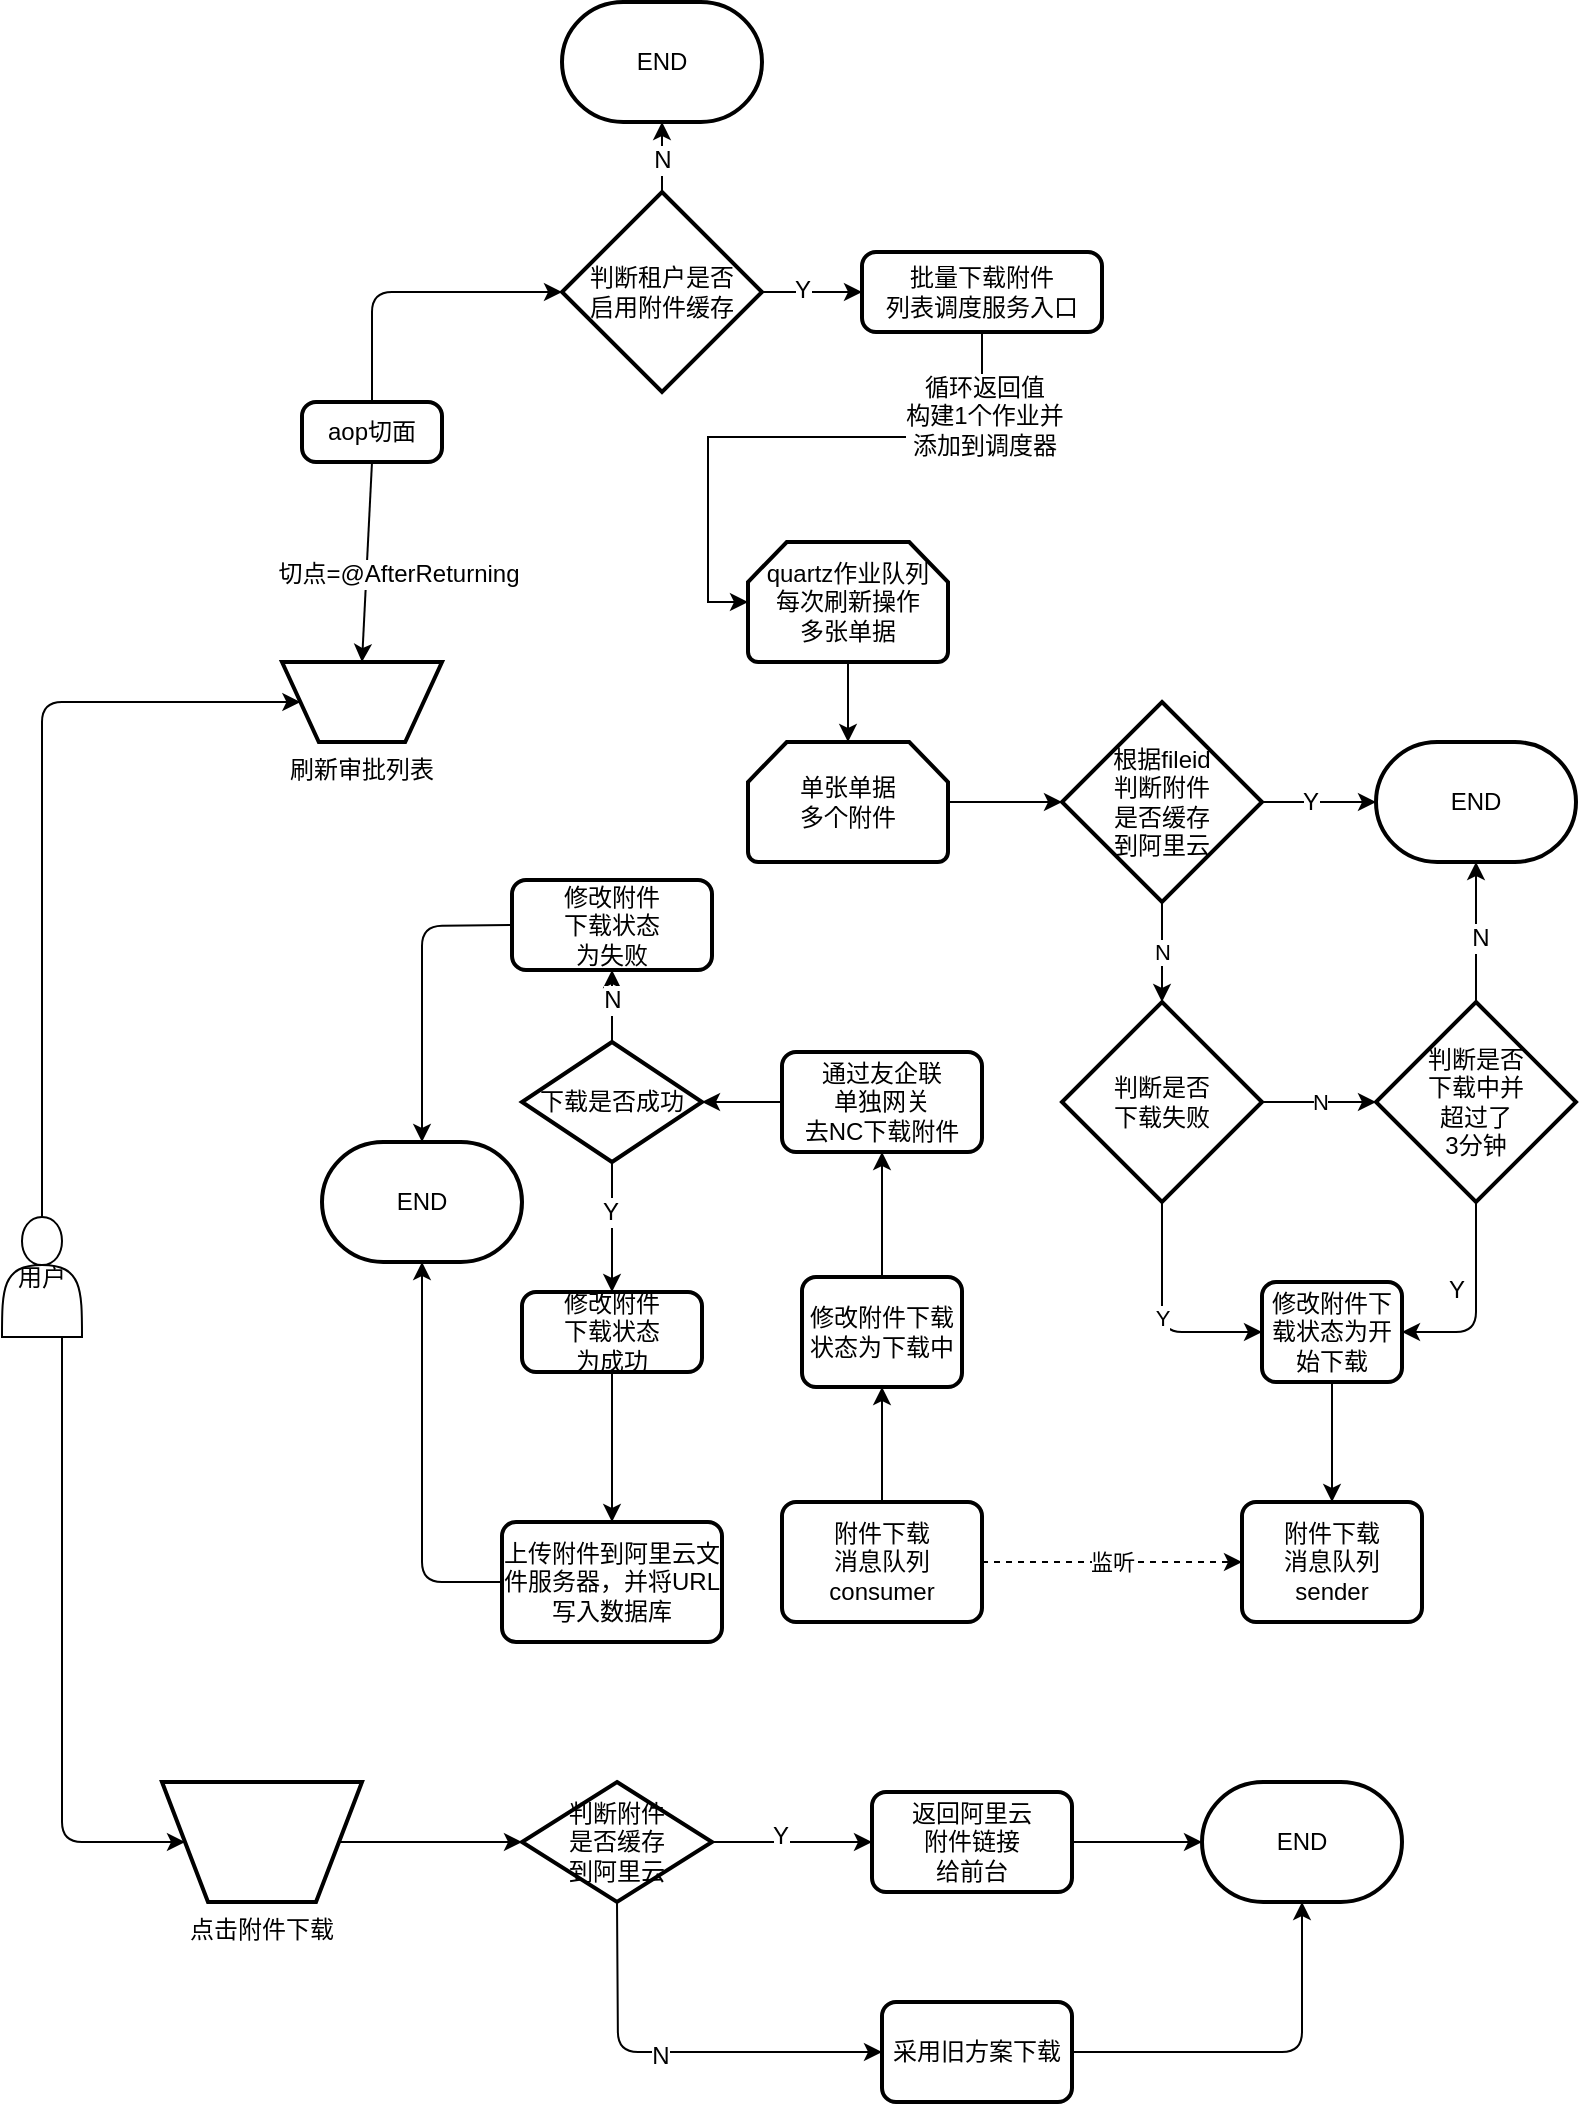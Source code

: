 <mxfile version="10.9.2" type="github"><diagram id="-shCRYkWItxpJG94rbVU" name="第 1 页"><mxGraphModel dx="918" dy="616" grid="1" gridSize="10" guides="1" tooltips="1" connect="1" arrows="1" fold="1" page="1" pageScale="1" pageWidth="827" pageHeight="1169" math="0" shadow="0"><root><mxCell id="0"/><mxCell id="1" parent="0"/><mxCell id="1IgI5NUjiJf5pjce6Y76-1" value="用户" style="shape=actor;whiteSpace=wrap;html=1;" vertex="1" parent="1"><mxGeometry x="20" y="617.5" width="40" height="60" as="geometry"/></mxCell><mxCell id="1IgI5NUjiJf5pjce6Y76-2" value="刷新审批列表" style="verticalLabelPosition=bottom;verticalAlign=top;html=1;strokeWidth=2;shape=trapezoid;perimeter=trapezoidPerimeter;whiteSpace=wrap;size=0.23;arcSize=10;flipV=1;" vertex="1" parent="1"><mxGeometry x="160" y="340" width="80" height="40" as="geometry"/></mxCell><mxCell id="1IgI5NUjiJf5pjce6Y76-4" value="" style="endArrow=classic;html=1;exitX=0.5;exitY=0;exitDx=0;exitDy=0;" edge="1" parent="1" source="1IgI5NUjiJf5pjce6Y76-1" target="1IgI5NUjiJf5pjce6Y76-2"><mxGeometry width="50" height="50" relative="1" as="geometry"><mxPoint x="200" y="420" as="sourcePoint"/><mxPoint x="250" y="370" as="targetPoint"/><Array as="points"><mxPoint x="40" y="360"/></Array></mxGeometry></mxCell><mxCell id="1IgI5NUjiJf5pjce6Y76-5" value="aop切面" style="rounded=1;whiteSpace=wrap;html=1;absoluteArcSize=1;arcSize=14;strokeWidth=2;" vertex="1" parent="1"><mxGeometry x="170" y="210" width="70" height="30" as="geometry"/></mxCell><mxCell id="1IgI5NUjiJf5pjce6Y76-6" value="" style="endArrow=classic;html=1;entryX=0.5;entryY=0;entryDx=0;entryDy=0;exitX=0.5;exitY=1;exitDx=0;exitDy=0;" edge="1" parent="1" source="1IgI5NUjiJf5pjce6Y76-5" target="1IgI5NUjiJf5pjce6Y76-2"><mxGeometry width="50" height="50" relative="1" as="geometry"><mxPoint x="390" y="440" as="sourcePoint"/><mxPoint x="440" y="390" as="targetPoint"/></mxGeometry></mxCell><mxCell id="1IgI5NUjiJf5pjce6Y76-7" value="切点=@AfterReturning" style="text;html=1;resizable=0;points=[];align=center;verticalAlign=middle;labelBackgroundColor=#ffffff;" vertex="1" connectable="0" parent="1IgI5NUjiJf5pjce6Y76-6"><mxGeometry x="0.13" relative="1" as="geometry"><mxPoint x="16" y="-0.5" as="offset"/></mxGeometry></mxCell><mxCell id="1IgI5NUjiJf5pjce6Y76-8" value="批量下载附件&lt;br&gt;列表调度服务入口" style="rounded=1;whiteSpace=wrap;html=1;absoluteArcSize=1;arcSize=14;strokeWidth=2;" vertex="1" parent="1"><mxGeometry x="450" y="135" width="120" height="40" as="geometry"/></mxCell><mxCell id="1IgI5NUjiJf5pjce6Y76-9" value="判断租户是否&lt;br&gt;启用附件缓存" style="strokeWidth=2;html=1;shape=mxgraph.flowchart.decision;whiteSpace=wrap;" vertex="1" parent="1"><mxGeometry x="300" y="105" width="100" height="100" as="geometry"/></mxCell><mxCell id="1IgI5NUjiJf5pjce6Y76-10" value="" style="endArrow=classic;html=1;entryX=0;entryY=0.5;entryDx=0;entryDy=0;entryPerimeter=0;exitX=0.5;exitY=0;exitDx=0;exitDy=0;endFill=1;" edge="1" parent="1" source="1IgI5NUjiJf5pjce6Y76-5" target="1IgI5NUjiJf5pjce6Y76-9"><mxGeometry width="50" height="50" relative="1" as="geometry"><mxPoint x="210" y="170" as="sourcePoint"/><mxPoint x="260" y="120" as="targetPoint"/><Array as="points"><mxPoint x="205" y="155"/></Array></mxGeometry></mxCell><mxCell id="1IgI5NUjiJf5pjce6Y76-11" value="" style="endArrow=classic;html=1;entryX=0;entryY=0.5;entryDx=0;entryDy=0;exitX=1;exitY=0.5;exitDx=0;exitDy=0;exitPerimeter=0;" edge="1" parent="1" source="1IgI5NUjiJf5pjce6Y76-9" target="1IgI5NUjiJf5pjce6Y76-8"><mxGeometry width="50" height="50" relative="1" as="geometry"><mxPoint x="430" y="200" as="sourcePoint"/><mxPoint x="480" y="150" as="targetPoint"/></mxGeometry></mxCell><mxCell id="1IgI5NUjiJf5pjce6Y76-12" value="Y" style="text;html=1;resizable=0;points=[];align=center;verticalAlign=middle;labelBackgroundColor=#ffffff;" vertex="1" connectable="0" parent="1IgI5NUjiJf5pjce6Y76-11"><mxGeometry x="-0.218" y="1" relative="1" as="geometry"><mxPoint as="offset"/></mxGeometry></mxCell><mxCell id="1IgI5NUjiJf5pjce6Y76-13" value="END" style="strokeWidth=2;html=1;shape=mxgraph.flowchart.terminator;whiteSpace=wrap;" vertex="1" parent="1"><mxGeometry x="300" y="10" width="100" height="60" as="geometry"/></mxCell><mxCell id="1IgI5NUjiJf5pjce6Y76-14" value="" style="endArrow=classic;html=1;entryX=0.5;entryY=1;entryDx=0;entryDy=0;entryPerimeter=0;exitX=0.5;exitY=0;exitDx=0;exitDy=0;exitPerimeter=0;" edge="1" parent="1" source="1IgI5NUjiJf5pjce6Y76-9" target="1IgI5NUjiJf5pjce6Y76-13"><mxGeometry width="50" height="50" relative="1" as="geometry"><mxPoint x="250" y="130" as="sourcePoint"/><mxPoint x="300" y="80" as="targetPoint"/></mxGeometry></mxCell><mxCell id="1IgI5NUjiJf5pjce6Y76-15" value="N" style="text;html=1;resizable=0;points=[];align=center;verticalAlign=middle;labelBackgroundColor=#ffffff;" vertex="1" connectable="0" parent="1IgI5NUjiJf5pjce6Y76-14"><mxGeometry x="-0.086" relative="1" as="geometry"><mxPoint as="offset"/></mxGeometry></mxCell><mxCell id="1IgI5NUjiJf5pjce6Y76-18" value="" style="edgeStyle=orthogonalEdgeStyle;rounded=0;orthogonalLoop=1;jettySize=auto;html=1;endArrow=none;endFill=0;startArrow=classic;startFill=1;exitX=0;exitY=0.5;exitDx=0;exitDy=0;exitPerimeter=0;" edge="1" parent="1" source="1IgI5NUjiJf5pjce6Y76-19" target="1IgI5NUjiJf5pjce6Y76-8"><mxGeometry relative="1" as="geometry"><mxPoint x="640" y="155" as="sourcePoint"/></mxGeometry></mxCell><mxCell id="1IgI5NUjiJf5pjce6Y76-22" value="循环返回值&lt;br&gt;构建1个作业并&lt;br&gt;添加到调度器" style="text;html=1;resizable=0;points=[];align=center;verticalAlign=middle;labelBackgroundColor=#ffffff;" vertex="1" connectable="0" parent="1IgI5NUjiJf5pjce6Y76-18"><mxGeometry x="0.714" y="-1" relative="1" as="geometry"><mxPoint as="offset"/></mxGeometry></mxCell><mxCell id="1IgI5NUjiJf5pjce6Y76-19" value="quartz作业队列&lt;br&gt;每次刷新操作&lt;br&gt;多张单据&lt;br&gt;" style="strokeWidth=2;html=1;shape=mxgraph.flowchart.loop_limit;whiteSpace=wrap;" vertex="1" parent="1"><mxGeometry x="393" y="280" width="100" height="60" as="geometry"/></mxCell><mxCell id="1IgI5NUjiJf5pjce6Y76-23" value="根据fileid&lt;br&gt;判断附件&lt;br&gt;是否缓存&lt;br&gt;到阿里云" style="strokeWidth=2;html=1;shape=mxgraph.flowchart.decision;whiteSpace=wrap;" vertex="1" parent="1"><mxGeometry x="550" y="360" width="100" height="100" as="geometry"/></mxCell><mxCell id="1IgI5NUjiJf5pjce6Y76-25" value="单张单据&lt;br&gt;多个附件&lt;br&gt;" style="strokeWidth=2;html=1;shape=mxgraph.flowchart.loop_limit;whiteSpace=wrap;" vertex="1" parent="1"><mxGeometry x="393" y="380" width="100" height="60" as="geometry"/></mxCell><mxCell id="1IgI5NUjiJf5pjce6Y76-26" value="" style="endArrow=classic;html=1;entryX=0.5;entryY=0;entryDx=0;entryDy=0;entryPerimeter=0;exitX=0.5;exitY=1;exitDx=0;exitDy=0;exitPerimeter=0;" edge="1" parent="1" source="1IgI5NUjiJf5pjce6Y76-19" target="1IgI5NUjiJf5pjce6Y76-25"><mxGeometry width="50" height="50" relative="1" as="geometry"><mxPoint x="420" y="390" as="sourcePoint"/><mxPoint x="470" y="340" as="targetPoint"/></mxGeometry></mxCell><mxCell id="1IgI5NUjiJf5pjce6Y76-27" value="" style="endArrow=classic;html=1;entryX=0;entryY=0.5;entryDx=0;entryDy=0;entryPerimeter=0;exitX=1;exitY=0.5;exitDx=0;exitDy=0;exitPerimeter=0;" edge="1" parent="1" source="1IgI5NUjiJf5pjce6Y76-25" target="1IgI5NUjiJf5pjce6Y76-23"><mxGeometry width="50" height="50" relative="1" as="geometry"><mxPoint x="490" y="430" as="sourcePoint"/><mxPoint x="540" y="380" as="targetPoint"/></mxGeometry></mxCell><mxCell id="1IgI5NUjiJf5pjce6Y76-28" value="END" style="strokeWidth=2;html=1;shape=mxgraph.flowchart.terminator;whiteSpace=wrap;" vertex="1" parent="1"><mxGeometry x="707" y="380" width="100" height="60" as="geometry"/></mxCell><mxCell id="1IgI5NUjiJf5pjce6Y76-29" value="" style="endArrow=classic;html=1;entryX=0;entryY=0.5;entryDx=0;entryDy=0;entryPerimeter=0;exitX=1;exitY=0.5;exitDx=0;exitDy=0;exitPerimeter=0;" edge="1" parent="1" source="1IgI5NUjiJf5pjce6Y76-23" target="1IgI5NUjiJf5pjce6Y76-28"><mxGeometry width="50" height="50" relative="1" as="geometry"><mxPoint x="650" y="440" as="sourcePoint"/><mxPoint x="700" y="390" as="targetPoint"/></mxGeometry></mxCell><mxCell id="1IgI5NUjiJf5pjce6Y76-30" value="Y" style="text;html=1;resizable=0;points=[];align=center;verticalAlign=middle;labelBackgroundColor=#ffffff;" vertex="1" connectable="0" parent="1IgI5NUjiJf5pjce6Y76-29"><mxGeometry x="-0.158" relative="1" as="geometry"><mxPoint as="offset"/></mxGeometry></mxCell><mxCell id="1IgI5NUjiJf5pjce6Y76-31" value="附件下载&lt;br&gt;消息队列&lt;br&gt;sender&lt;br&gt;" style="rounded=1;whiteSpace=wrap;html=1;absoluteArcSize=1;arcSize=14;strokeWidth=2;" vertex="1" parent="1"><mxGeometry x="640" y="760" width="90" height="60" as="geometry"/></mxCell><mxCell id="1IgI5NUjiJf5pjce6Y76-34" value="附件下载&lt;br&gt;消息队列&lt;br&gt;consumer&lt;br&gt;" style="rounded=1;whiteSpace=wrap;html=1;absoluteArcSize=1;arcSize=14;strokeWidth=2;" vertex="1" parent="1"><mxGeometry x="410" y="760" width="100" height="60" as="geometry"/></mxCell><mxCell id="1IgI5NUjiJf5pjce6Y76-35" value="监听" style="endArrow=classic;dashed=1;html=1;entryX=0;entryY=0.5;entryDx=0;entryDy=0;exitX=1;exitY=0.5;exitDx=0;exitDy=0;endFill=1;" edge="1" parent="1" source="1IgI5NUjiJf5pjce6Y76-34" target="1IgI5NUjiJf5pjce6Y76-31"><mxGeometry width="50" height="50" relative="1" as="geometry"><mxPoint x="400" y="660" as="sourcePoint"/><mxPoint x="450" y="610" as="targetPoint"/></mxGeometry></mxCell><mxCell id="1IgI5NUjiJf5pjce6Y76-37" value="判断是否&lt;br&gt;下载失败" style="strokeWidth=2;html=1;shape=mxgraph.flowchart.decision;whiteSpace=wrap;" vertex="1" parent="1"><mxGeometry x="550" y="510" width="100" height="100" as="geometry"/></mxCell><mxCell id="1IgI5NUjiJf5pjce6Y76-38" value="N" style="endArrow=classic;html=1;entryX=0.5;entryY=0;entryDx=0;entryDy=0;entryPerimeter=0;exitX=0.5;exitY=1;exitDx=0;exitDy=0;exitPerimeter=0;" edge="1" parent="1" source="1IgI5NUjiJf5pjce6Y76-23" target="1IgI5NUjiJf5pjce6Y76-37"><mxGeometry width="50" height="50" relative="1" as="geometry"><mxPoint x="570" y="510" as="sourcePoint"/><mxPoint x="620" y="460" as="targetPoint"/></mxGeometry></mxCell><mxCell id="1IgI5NUjiJf5pjce6Y76-43" value="判断是否&lt;br&gt;下载中并&lt;br&gt;超过了&lt;br&gt;3分钟" style="strokeWidth=2;html=1;shape=mxgraph.flowchart.decision;whiteSpace=wrap;" vertex="1" parent="1"><mxGeometry x="707" y="510" width="100" height="100" as="geometry"/></mxCell><mxCell id="1IgI5NUjiJf5pjce6Y76-45" value="修改附件下载状态为开始下载" style="rounded=1;whiteSpace=wrap;html=1;absoluteArcSize=1;arcSize=14;strokeWidth=2;" vertex="1" parent="1"><mxGeometry x="650" y="650" width="70" height="50" as="geometry"/></mxCell><mxCell id="1IgI5NUjiJf5pjce6Y76-46" value="Y" style="endArrow=classic;html=1;entryX=0;entryY=0.5;entryDx=0;entryDy=0;exitX=0.5;exitY=1;exitDx=0;exitDy=0;exitPerimeter=0;" edge="1" parent="1" source="1IgI5NUjiJf5pjce6Y76-37" target="1IgI5NUjiJf5pjce6Y76-45"><mxGeometry width="50" height="50" relative="1" as="geometry"><mxPoint x="580" y="700" as="sourcePoint"/><mxPoint x="630" y="650" as="targetPoint"/><Array as="points"><mxPoint x="600" y="675"/></Array></mxGeometry></mxCell><mxCell id="1IgI5NUjiJf5pjce6Y76-47" value="" style="endArrow=classic;html=1;entryX=1;entryY=0.5;entryDx=0;entryDy=0;exitX=0.5;exitY=1;exitDx=0;exitDy=0;exitPerimeter=0;" edge="1" parent="1" source="1IgI5NUjiJf5pjce6Y76-43" target="1IgI5NUjiJf5pjce6Y76-45"><mxGeometry width="50" height="50" relative="1" as="geometry"><mxPoint x="780" y="710" as="sourcePoint"/><mxPoint x="830" y="660" as="targetPoint"/><Array as="points"><mxPoint x="757" y="675"/></Array></mxGeometry></mxCell><mxCell id="1IgI5NUjiJf5pjce6Y76-48" value="Y" style="text;html=1;resizable=0;points=[];align=center;verticalAlign=middle;labelBackgroundColor=#ffffff;" vertex="1" connectable="0" parent="1IgI5NUjiJf5pjce6Y76-47"><mxGeometry x="-0.113" y="1" relative="1" as="geometry"><mxPoint x="-11" y="-1" as="offset"/></mxGeometry></mxCell><mxCell id="1IgI5NUjiJf5pjce6Y76-49" value="N" style="endArrow=classic;html=1;entryX=0;entryY=0.5;entryDx=0;entryDy=0;entryPerimeter=0;exitX=1;exitY=0.5;exitDx=0;exitDy=0;exitPerimeter=0;" edge="1" parent="1" source="1IgI5NUjiJf5pjce6Y76-37" target="1IgI5NUjiJf5pjce6Y76-43"><mxGeometry width="50" height="50" relative="1" as="geometry"><mxPoint x="660" y="540" as="sourcePoint"/><mxPoint x="710" y="490" as="targetPoint"/></mxGeometry></mxCell><mxCell id="1IgI5NUjiJf5pjce6Y76-50" value="" style="endArrow=classic;html=1;exitX=0.5;exitY=0;exitDx=0;exitDy=0;exitPerimeter=0;" edge="1" parent="1" source="1IgI5NUjiJf5pjce6Y76-43" target="1IgI5NUjiJf5pjce6Y76-28"><mxGeometry width="50" height="50" relative="1" as="geometry"><mxPoint x="730" y="510" as="sourcePoint"/><mxPoint x="780" y="460" as="targetPoint"/></mxGeometry></mxCell><mxCell id="1IgI5NUjiJf5pjce6Y76-51" value="N" style="text;html=1;resizable=0;points=[];align=center;verticalAlign=middle;labelBackgroundColor=#ffffff;" vertex="1" connectable="0" parent="1IgI5NUjiJf5pjce6Y76-50"><mxGeometry x="-0.086" y="-2" relative="1" as="geometry"><mxPoint as="offset"/></mxGeometry></mxCell><mxCell id="1IgI5NUjiJf5pjce6Y76-52" value="" style="endArrow=classic;html=1;entryX=0.5;entryY=0;entryDx=0;entryDy=0;exitX=0.5;exitY=1;exitDx=0;exitDy=0;" edge="1" parent="1" source="1IgI5NUjiJf5pjce6Y76-45" target="1IgI5NUjiJf5pjce6Y76-31"><mxGeometry width="50" height="50" relative="1" as="geometry"><mxPoint x="530" y="740" as="sourcePoint"/><mxPoint x="580" y="690" as="targetPoint"/></mxGeometry></mxCell><mxCell id="1IgI5NUjiJf5pjce6Y76-53" value="修改附件下载状态为下载中" style="rounded=1;whiteSpace=wrap;html=1;absoluteArcSize=1;arcSize=14;strokeWidth=2;" vertex="1" parent="1"><mxGeometry x="420" y="647.5" width="80" height="55" as="geometry"/></mxCell><mxCell id="1IgI5NUjiJf5pjce6Y76-54" value="" style="endArrow=classic;html=1;entryX=0.5;entryY=1;entryDx=0;entryDy=0;exitX=0.5;exitY=0;exitDx=0;exitDy=0;" edge="1" parent="1" source="1IgI5NUjiJf5pjce6Y76-34" target="1IgI5NUjiJf5pjce6Y76-53"><mxGeometry width="50" height="50" relative="1" as="geometry"><mxPoint x="420" y="760" as="sourcePoint"/><mxPoint x="470" y="710" as="targetPoint"/></mxGeometry></mxCell><mxCell id="1IgI5NUjiJf5pjce6Y76-55" value="通过友企联&lt;br&gt;单独网关&lt;br&gt;去NC下载附件" style="rounded=1;whiteSpace=wrap;html=1;absoluteArcSize=1;arcSize=14;strokeWidth=2;" vertex="1" parent="1"><mxGeometry x="410" y="535" width="100" height="50" as="geometry"/></mxCell><mxCell id="1IgI5NUjiJf5pjce6Y76-56" value="" style="endArrow=classic;html=1;entryX=0.5;entryY=1;entryDx=0;entryDy=0;exitX=0.5;exitY=0;exitDx=0;exitDy=0;" edge="1" parent="1" source="1IgI5NUjiJf5pjce6Y76-53" target="1IgI5NUjiJf5pjce6Y76-55"><mxGeometry width="50" height="50" relative="1" as="geometry"><mxPoint x="340" y="640" as="sourcePoint"/><mxPoint x="390" y="590" as="targetPoint"/></mxGeometry></mxCell><mxCell id="1IgI5NUjiJf5pjce6Y76-57" value="下载是否成功" style="strokeWidth=2;html=1;shape=mxgraph.flowchart.decision;whiteSpace=wrap;" vertex="1" parent="1"><mxGeometry x="280" y="530" width="90" height="60" as="geometry"/></mxCell><mxCell id="1IgI5NUjiJf5pjce6Y76-58" value="" style="endArrow=classic;html=1;entryX=1;entryY=0.5;entryDx=0;entryDy=0;entryPerimeter=0;exitX=0;exitY=0.5;exitDx=0;exitDy=0;" edge="1" parent="1" source="1IgI5NUjiJf5pjce6Y76-55" target="1IgI5NUjiJf5pjce6Y76-57"><mxGeometry width="50" height="50" relative="1" as="geometry"><mxPoint x="370" y="510" as="sourcePoint"/><mxPoint x="420" y="460" as="targetPoint"/></mxGeometry></mxCell><mxCell id="1IgI5NUjiJf5pjce6Y76-59" value="修改附件&lt;br&gt;下载状态&lt;br&gt;为成功" style="rounded=1;whiteSpace=wrap;html=1;absoluteArcSize=1;arcSize=14;strokeWidth=2;" vertex="1" parent="1"><mxGeometry x="280" y="655" width="90" height="40" as="geometry"/></mxCell><mxCell id="1IgI5NUjiJf5pjce6Y76-60" value="" style="endArrow=classic;html=1;entryX=0.5;entryY=0;entryDx=0;entryDy=0;exitX=0.5;exitY=1;exitDx=0;exitDy=0;exitPerimeter=0;" edge="1" parent="1" source="1IgI5NUjiJf5pjce6Y76-57" target="1IgI5NUjiJf5pjce6Y76-59"><mxGeometry width="50" height="50" relative="1" as="geometry"><mxPoint x="170" y="650" as="sourcePoint"/><mxPoint x="220" y="600" as="targetPoint"/></mxGeometry></mxCell><mxCell id="1IgI5NUjiJf5pjce6Y76-67" value="Y" style="text;html=1;resizable=0;points=[];align=center;verticalAlign=middle;labelBackgroundColor=#ffffff;" vertex="1" connectable="0" parent="1IgI5NUjiJf5pjce6Y76-60"><mxGeometry x="-0.231" y="-1" relative="1" as="geometry"><mxPoint as="offset"/></mxGeometry></mxCell><mxCell id="1IgI5NUjiJf5pjce6Y76-61" value="上传附件到阿里云文件服务器，并将URL写入数据库" style="rounded=1;whiteSpace=wrap;html=1;absoluteArcSize=1;arcSize=14;strokeWidth=2;" vertex="1" parent="1"><mxGeometry x="270" y="770" width="110" height="60" as="geometry"/></mxCell><mxCell id="1IgI5NUjiJf5pjce6Y76-62" value="" style="endArrow=classic;html=1;entryX=0.5;entryY=0;entryDx=0;entryDy=0;exitX=0.5;exitY=1;exitDx=0;exitDy=0;" edge="1" parent="1" source="1IgI5NUjiJf5pjce6Y76-59" target="1IgI5NUjiJf5pjce6Y76-61"><mxGeometry width="50" height="50" relative="1" as="geometry"><mxPoint x="300" y="750" as="sourcePoint"/><mxPoint x="350" y="700" as="targetPoint"/></mxGeometry></mxCell><mxCell id="1IgI5NUjiJf5pjce6Y76-63" value="END" style="strokeWidth=2;html=1;shape=mxgraph.flowchart.terminator;whiteSpace=wrap;" vertex="1" parent="1"><mxGeometry x="180" y="580" width="100" height="60" as="geometry"/></mxCell><mxCell id="1IgI5NUjiJf5pjce6Y76-64" value="" style="endArrow=classic;html=1;entryX=0.5;entryY=1;entryDx=0;entryDy=0;entryPerimeter=0;exitX=0;exitY=0.5;exitDx=0;exitDy=0;" edge="1" parent="1" source="1IgI5NUjiJf5pjce6Y76-61" target="1IgI5NUjiJf5pjce6Y76-63"><mxGeometry width="50" height="50" relative="1" as="geometry"><mxPoint x="230" y="830" as="sourcePoint"/><mxPoint x="280" y="780" as="targetPoint"/><Array as="points"><mxPoint x="230" y="800"/></Array></mxGeometry></mxCell><mxCell id="1IgI5NUjiJf5pjce6Y76-65" value="修改附件&lt;br&gt;下载状态&lt;br&gt;为失败" style="rounded=1;whiteSpace=wrap;html=1;absoluteArcSize=1;arcSize=14;strokeWidth=2;" vertex="1" parent="1"><mxGeometry x="275" y="449" width="100" height="45" as="geometry"/></mxCell><mxCell id="1IgI5NUjiJf5pjce6Y76-66" value="" style="endArrow=classic;html=1;entryX=0.5;entryY=1;entryDx=0;entryDy=0;exitX=0.5;exitY=0;exitDx=0;exitDy=0;exitPerimeter=0;" edge="1" parent="1" source="1IgI5NUjiJf5pjce6Y76-57" target="1IgI5NUjiJf5pjce6Y76-65"><mxGeometry width="50" height="50" relative="1" as="geometry"><mxPoint x="190" y="620" as="sourcePoint"/><mxPoint x="240" y="570" as="targetPoint"/></mxGeometry></mxCell><mxCell id="1IgI5NUjiJf5pjce6Y76-68" value="N" style="text;html=1;resizable=0;points=[];align=center;verticalAlign=middle;labelBackgroundColor=#ffffff;" vertex="1" connectable="0" parent="1IgI5NUjiJf5pjce6Y76-66"><mxGeometry x="0.167" relative="1" as="geometry"><mxPoint as="offset"/></mxGeometry></mxCell><mxCell id="1IgI5NUjiJf5pjce6Y76-70" value="" style="endArrow=classic;html=1;entryX=0.5;entryY=0;entryDx=0;entryDy=0;entryPerimeter=0;exitX=0;exitY=0.5;exitDx=0;exitDy=0;" edge="1" parent="1" source="1IgI5NUjiJf5pjce6Y76-65" target="1IgI5NUjiJf5pjce6Y76-63"><mxGeometry width="50" height="50" relative="1" as="geometry"><mxPoint x="210" y="530" as="sourcePoint"/><mxPoint x="260" y="480" as="targetPoint"/><Array as="points"><mxPoint x="230" y="472"/></Array></mxGeometry></mxCell><mxCell id="1IgI5NUjiJf5pjce6Y76-71" value="点击附件下载" style="verticalLabelPosition=bottom;verticalAlign=top;html=1;strokeWidth=2;shape=trapezoid;perimeter=trapezoidPerimeter;whiteSpace=wrap;size=0.23;arcSize=10;flipV=1;" vertex="1" parent="1"><mxGeometry x="100" y="900" width="100" height="60" as="geometry"/></mxCell><mxCell id="1IgI5NUjiJf5pjce6Y76-72" value="" style="endArrow=classic;html=1;exitX=0.75;exitY=1;exitDx=0;exitDy=0;" edge="1" parent="1" source="1IgI5NUjiJf5pjce6Y76-1" target="1IgI5NUjiJf5pjce6Y76-71"><mxGeometry width="50" height="50" relative="1" as="geometry"><mxPoint x="50" y="800" as="sourcePoint"/><mxPoint x="100" y="750" as="targetPoint"/><Array as="points"><mxPoint x="50" y="930"/></Array></mxGeometry></mxCell><mxCell id="1IgI5NUjiJf5pjce6Y76-73" value="判断附件&lt;br&gt;是否缓存&lt;br&gt;到阿里云" style="strokeWidth=2;html=1;shape=mxgraph.flowchart.decision;whiteSpace=wrap;" vertex="1" parent="1"><mxGeometry x="280" y="900" width="95" height="60" as="geometry"/></mxCell><mxCell id="1IgI5NUjiJf5pjce6Y76-74" value="" style="endArrow=classic;html=1;entryX=0;entryY=0.5;entryDx=0;entryDy=0;entryPerimeter=0;exitX=1;exitY=0.5;exitDx=0;exitDy=0;" edge="1" parent="1" source="1IgI5NUjiJf5pjce6Y76-71" target="1IgI5NUjiJf5pjce6Y76-73"><mxGeometry width="50" height="50" relative="1" as="geometry"><mxPoint x="210" y="960" as="sourcePoint"/><mxPoint x="260" y="910" as="targetPoint"/></mxGeometry></mxCell><mxCell id="1IgI5NUjiJf5pjce6Y76-75" value="返回阿里云&lt;br&gt;附件链接&lt;br&gt;给前台" style="rounded=1;whiteSpace=wrap;html=1;absoluteArcSize=1;arcSize=14;strokeWidth=2;" vertex="1" parent="1"><mxGeometry x="455" y="905" width="100" height="50" as="geometry"/></mxCell><mxCell id="1IgI5NUjiJf5pjce6Y76-76" value="" style="endArrow=classic;html=1;entryX=0;entryY=0.5;entryDx=0;entryDy=0;exitX=1;exitY=0.5;exitDx=0;exitDy=0;exitPerimeter=0;" edge="1" parent="1" source="1IgI5NUjiJf5pjce6Y76-73" target="1IgI5NUjiJf5pjce6Y76-75"><mxGeometry width="50" height="50" relative="1" as="geometry"><mxPoint x="380" y="960" as="sourcePoint"/><mxPoint x="430" y="910" as="targetPoint"/></mxGeometry></mxCell><mxCell id="1IgI5NUjiJf5pjce6Y76-77" value="Y" style="text;html=1;resizable=0;points=[];align=center;verticalAlign=middle;labelBackgroundColor=#ffffff;" vertex="1" connectable="0" parent="1IgI5NUjiJf5pjce6Y76-76"><mxGeometry x="-0.15" y="3" relative="1" as="geometry"><mxPoint as="offset"/></mxGeometry></mxCell><mxCell id="1IgI5NUjiJf5pjce6Y76-78" value="END" style="strokeWidth=2;html=1;shape=mxgraph.flowchart.terminator;whiteSpace=wrap;" vertex="1" parent="1"><mxGeometry x="620" y="900" width="100" height="60" as="geometry"/></mxCell><mxCell id="1IgI5NUjiJf5pjce6Y76-79" value="" style="endArrow=classic;html=1;exitX=1;exitY=0.5;exitDx=0;exitDy=0;" edge="1" parent="1" source="1IgI5NUjiJf5pjce6Y76-75" target="1IgI5NUjiJf5pjce6Y76-78"><mxGeometry width="50" height="50" relative="1" as="geometry"><mxPoint x="560" y="960" as="sourcePoint"/><mxPoint x="610" y="910" as="targetPoint"/></mxGeometry></mxCell><mxCell id="1IgI5NUjiJf5pjce6Y76-80" value="采用旧方案下载" style="rounded=1;whiteSpace=wrap;html=1;absoluteArcSize=1;arcSize=14;strokeWidth=2;" vertex="1" parent="1"><mxGeometry x="460" y="1010" width="95" height="50" as="geometry"/></mxCell><mxCell id="1IgI5NUjiJf5pjce6Y76-81" value="" style="endArrow=classic;html=1;entryX=0;entryY=0.5;entryDx=0;entryDy=0;exitX=0.5;exitY=1;exitDx=0;exitDy=0;exitPerimeter=0;" edge="1" parent="1" source="1IgI5NUjiJf5pjce6Y76-73" target="1IgI5NUjiJf5pjce6Y76-80"><mxGeometry width="50" height="50" relative="1" as="geometry"><mxPoint x="360" y="1050" as="sourcePoint"/><mxPoint x="410" y="1000" as="targetPoint"/><Array as="points"><mxPoint x="328" y="1035"/></Array></mxGeometry></mxCell><mxCell id="1IgI5NUjiJf5pjce6Y76-82" value="N" style="text;html=1;resizable=0;points=[];align=center;verticalAlign=middle;labelBackgroundColor=#ffffff;" vertex="1" connectable="0" parent="1IgI5NUjiJf5pjce6Y76-81"><mxGeometry x="-0.275" y="21" relative="1" as="geometry"><mxPoint x="21" y="23" as="offset"/></mxGeometry></mxCell><mxCell id="1IgI5NUjiJf5pjce6Y76-83" value="" style="endArrow=classic;html=1;entryX=0.5;entryY=1;entryDx=0;entryDy=0;entryPerimeter=0;exitX=1;exitY=0.5;exitDx=0;exitDy=0;" edge="1" parent="1" source="1IgI5NUjiJf5pjce6Y76-80" target="1IgI5NUjiJf5pjce6Y76-78"><mxGeometry width="50" height="50" relative="1" as="geometry"><mxPoint x="600" y="1070" as="sourcePoint"/><mxPoint x="650" y="1020" as="targetPoint"/><Array as="points"><mxPoint x="670" y="1035"/></Array></mxGeometry></mxCell></root></mxGraphModel></diagram></mxfile>